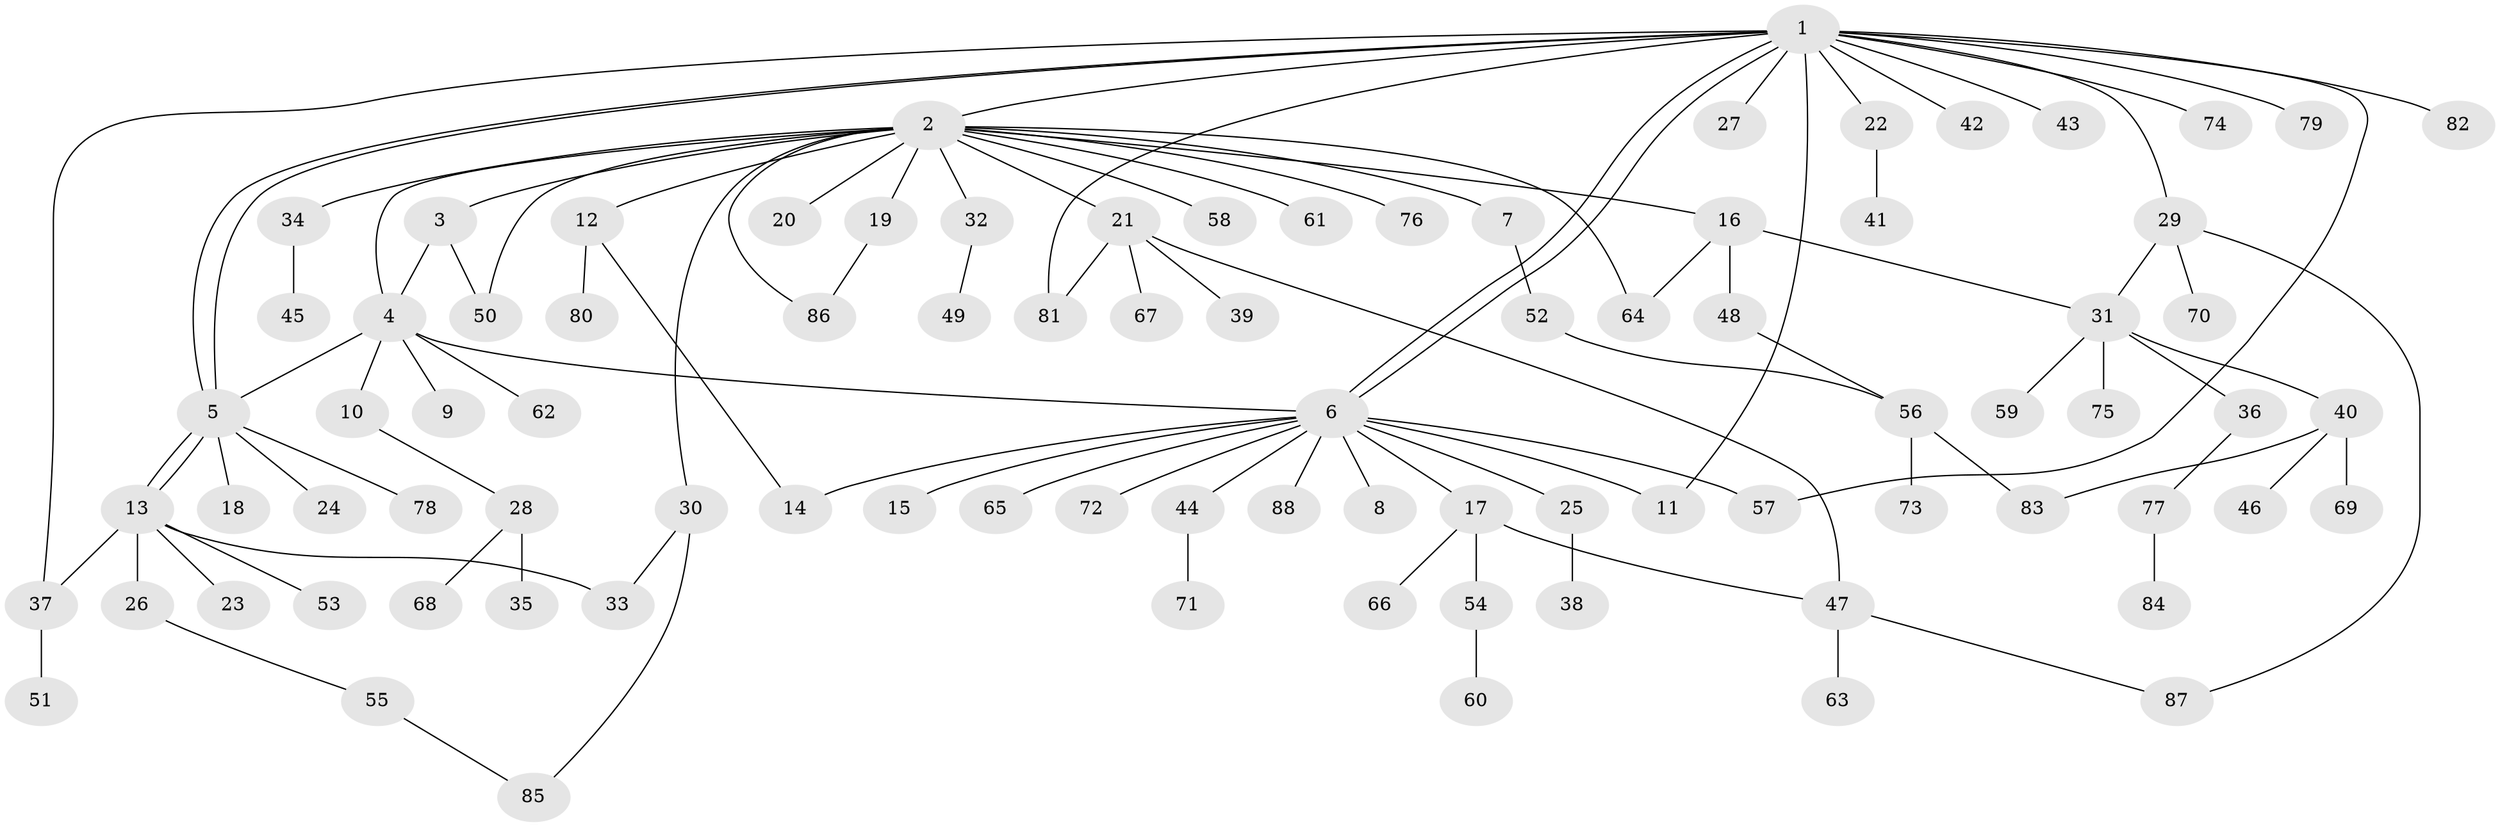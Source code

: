 // coarse degree distribution, {8: 0.02702702702702703, 9: 0.02702702702702703, 2: 0.24324324324324326, 6: 0.05405405405405406, 4: 0.08108108108108109, 3: 0.1891891891891892, 5: 0.02702702702702703, 1: 0.35135135135135137}
// Generated by graph-tools (version 1.1) at 2025/50/03/04/25 22:50:27]
// undirected, 88 vertices, 108 edges
graph export_dot {
  node [color=gray90,style=filled];
  1;
  2;
  3;
  4;
  5;
  6;
  7;
  8;
  9;
  10;
  11;
  12;
  13;
  14;
  15;
  16;
  17;
  18;
  19;
  20;
  21;
  22;
  23;
  24;
  25;
  26;
  27;
  28;
  29;
  30;
  31;
  32;
  33;
  34;
  35;
  36;
  37;
  38;
  39;
  40;
  41;
  42;
  43;
  44;
  45;
  46;
  47;
  48;
  49;
  50;
  51;
  52;
  53;
  54;
  55;
  56;
  57;
  58;
  59;
  60;
  61;
  62;
  63;
  64;
  65;
  66;
  67;
  68;
  69;
  70;
  71;
  72;
  73;
  74;
  75;
  76;
  77;
  78;
  79;
  80;
  81;
  82;
  83;
  84;
  85;
  86;
  87;
  88;
  1 -- 2;
  1 -- 5;
  1 -- 5;
  1 -- 6;
  1 -- 6;
  1 -- 11;
  1 -- 22;
  1 -- 27;
  1 -- 29;
  1 -- 37;
  1 -- 42;
  1 -- 43;
  1 -- 57;
  1 -- 74;
  1 -- 79;
  1 -- 81;
  1 -- 82;
  2 -- 3;
  2 -- 4;
  2 -- 7;
  2 -- 12;
  2 -- 16;
  2 -- 19;
  2 -- 20;
  2 -- 21;
  2 -- 30;
  2 -- 32;
  2 -- 34;
  2 -- 50;
  2 -- 58;
  2 -- 61;
  2 -- 64;
  2 -- 76;
  2 -- 86;
  3 -- 4;
  3 -- 50;
  4 -- 5;
  4 -- 6;
  4 -- 9;
  4 -- 10;
  4 -- 62;
  5 -- 13;
  5 -- 13;
  5 -- 18;
  5 -- 24;
  5 -- 78;
  6 -- 8;
  6 -- 11;
  6 -- 14;
  6 -- 15;
  6 -- 17;
  6 -- 25;
  6 -- 44;
  6 -- 57;
  6 -- 65;
  6 -- 72;
  6 -- 88;
  7 -- 52;
  10 -- 28;
  12 -- 14;
  12 -- 80;
  13 -- 23;
  13 -- 26;
  13 -- 33;
  13 -- 37;
  13 -- 53;
  16 -- 31;
  16 -- 48;
  16 -- 64;
  17 -- 47;
  17 -- 54;
  17 -- 66;
  19 -- 86;
  21 -- 39;
  21 -- 47;
  21 -- 67;
  21 -- 81;
  22 -- 41;
  25 -- 38;
  26 -- 55;
  28 -- 35;
  28 -- 68;
  29 -- 31;
  29 -- 70;
  29 -- 87;
  30 -- 33;
  30 -- 85;
  31 -- 36;
  31 -- 40;
  31 -- 59;
  31 -- 75;
  32 -- 49;
  34 -- 45;
  36 -- 77;
  37 -- 51;
  40 -- 46;
  40 -- 69;
  40 -- 83;
  44 -- 71;
  47 -- 63;
  47 -- 87;
  48 -- 56;
  52 -- 56;
  54 -- 60;
  55 -- 85;
  56 -- 73;
  56 -- 83;
  77 -- 84;
}
